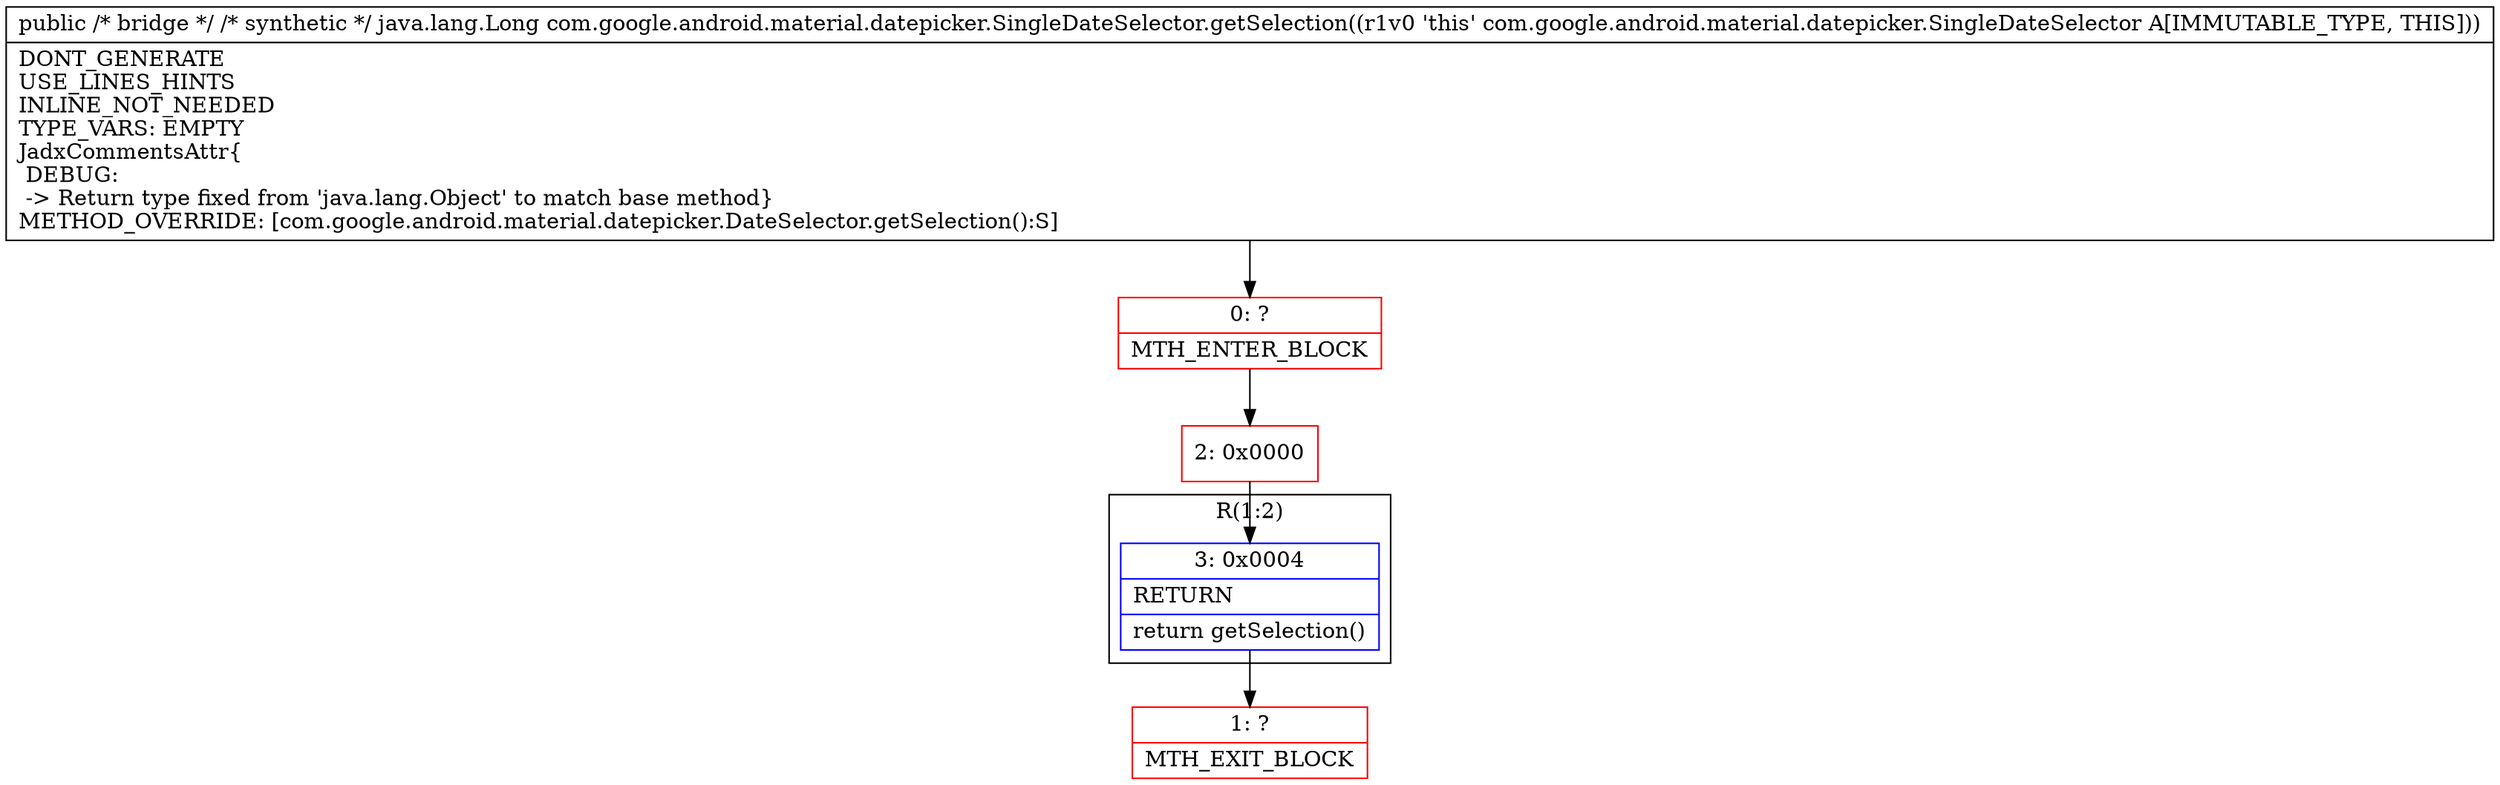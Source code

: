 digraph "CFG forcom.google.android.material.datepicker.SingleDateSelector.getSelection()Ljava\/lang\/Object;" {
subgraph cluster_Region_1422660296 {
label = "R(1:2)";
node [shape=record,color=blue];
Node_3 [shape=record,label="{3\:\ 0x0004|RETURN\l|return getSelection()\l}"];
}
Node_0 [shape=record,color=red,label="{0\:\ ?|MTH_ENTER_BLOCK\l}"];
Node_2 [shape=record,color=red,label="{2\:\ 0x0000}"];
Node_1 [shape=record,color=red,label="{1\:\ ?|MTH_EXIT_BLOCK\l}"];
MethodNode[shape=record,label="{public \/* bridge *\/ \/* synthetic *\/ java.lang.Long com.google.android.material.datepicker.SingleDateSelector.getSelection((r1v0 'this' com.google.android.material.datepicker.SingleDateSelector A[IMMUTABLE_TYPE, THIS]))  | DONT_GENERATE\lUSE_LINES_HINTS\lINLINE_NOT_NEEDED\lTYPE_VARS: EMPTY\lJadxCommentsAttr\{\l DEBUG: \l \-\> Return type fixed from 'java.lang.Object' to match base method\}\lMETHOD_OVERRIDE: [com.google.android.material.datepicker.DateSelector.getSelection():S]\l}"];
MethodNode -> Node_0;Node_3 -> Node_1;
Node_0 -> Node_2;
Node_2 -> Node_3;
}

